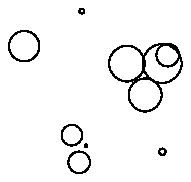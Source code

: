 .PS
#[
   for i=1 to 10 do {
      circle rad rand()/10 at rand(),rand() }
# ]; box ht last [].ht wid last [].wid at last []
.PE
